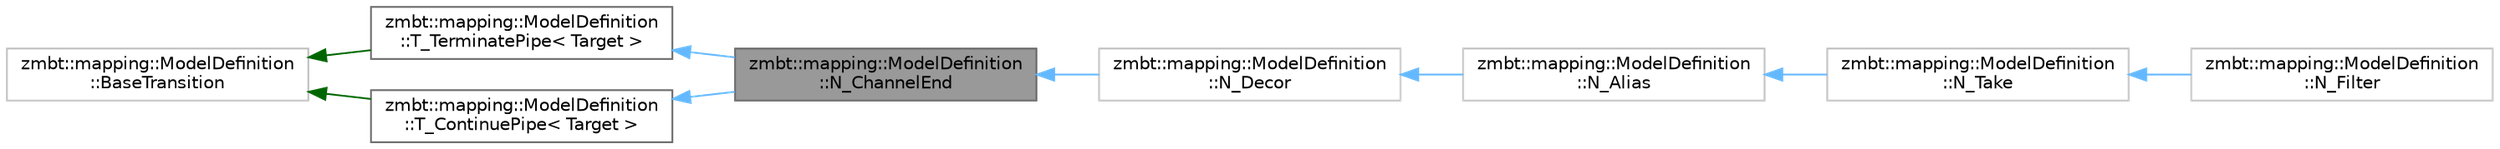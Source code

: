 digraph "zmbt::mapping::ModelDefinition::N_ChannelEnd"
{
 // LATEX_PDF_SIZE
  bgcolor="transparent";
  edge [fontname=Helvetica,fontsize=10,labelfontname=Helvetica,labelfontsize=10];
  node [fontname=Helvetica,fontsize=10,shape=box,height=0.2,width=0.4];
  rankdir="LR";
  Node1 [id="Node000001",label="zmbt::mapping::ModelDefinition\l::N_ChannelEnd",height=0.2,width=0.4,color="gray40", fillcolor="grey60", style="filled", fontcolor="black",tooltip=" "];
  Node2 -> Node1 [id="edge1_Node000001_Node000002",dir="back",color="steelblue1",style="solid",tooltip=" "];
  Node2 [id="Node000002",label="zmbt::mapping::ModelDefinition\l::T_TerminatePipe\< Target \>",height=0.2,width=0.4,color="gray40", fillcolor="white", style="filled",tooltip=" "];
  Node3 -> Node2 [id="edge2_Node000002_Node000003",dir="back",color="darkgreen",style="solid",tooltip=" "];
  Node3 [id="Node000003",label="zmbt::mapping::ModelDefinition\l::BaseTransition",height=0.2,width=0.4,color="grey75", fillcolor="white", style="filled",URL="$classzmbt_1_1mapping_1_1ModelDefinition_1_1BaseTransition.html",tooltip=" "];
  Node4 -> Node1 [id="edge3_Node000001_Node000004",dir="back",color="steelblue1",style="solid",tooltip=" "];
  Node4 [id="Node000004",label="zmbt::mapping::ModelDefinition\l::T_ContinuePipe\< Target \>",height=0.2,width=0.4,color="gray40", fillcolor="white", style="filled",tooltip=" "];
  Node3 -> Node4 [id="edge4_Node000004_Node000003",dir="back",color="darkgreen",style="solid",tooltip=" "];
  Node1 -> Node5 [id="edge5_Node000001_Node000005",dir="back",color="steelblue1",style="solid",tooltip=" "];
  Node5 [id="Node000005",label="zmbt::mapping::ModelDefinition\l::N_Decor",height=0.2,width=0.4,color="grey75", fillcolor="white", style="filled",URL="$classzmbt_1_1mapping_1_1ModelDefinition_1_1N__Decor.html",tooltip=" "];
  Node5 -> Node6 [id="edge6_Node000005_Node000006",dir="back",color="steelblue1",style="solid",tooltip=" "];
  Node6 [id="Node000006",label="zmbt::mapping::ModelDefinition\l::N_Alias",height=0.2,width=0.4,color="grey75", fillcolor="white", style="filled",URL="$classzmbt_1_1mapping_1_1ModelDefinition_1_1N__Alias.html",tooltip=" "];
  Node6 -> Node7 [id="edge7_Node000006_Node000007",dir="back",color="steelblue1",style="solid",tooltip=" "];
  Node7 [id="Node000007",label="zmbt::mapping::ModelDefinition\l::N_Take",height=0.2,width=0.4,color="grey75", fillcolor="white", style="filled",URL="$classzmbt_1_1mapping_1_1ModelDefinition_1_1N__Take.html",tooltip=" "];
  Node7 -> Node8 [id="edge8_Node000007_Node000008",dir="back",color="steelblue1",style="solid",tooltip=" "];
  Node8 [id="Node000008",label="zmbt::mapping::ModelDefinition\l::N_Filter",height=0.2,width=0.4,color="grey75", fillcolor="white", style="filled",URL="$classzmbt_1_1mapping_1_1ModelDefinition_1_1N__Filter.html",tooltip=" "];
}
